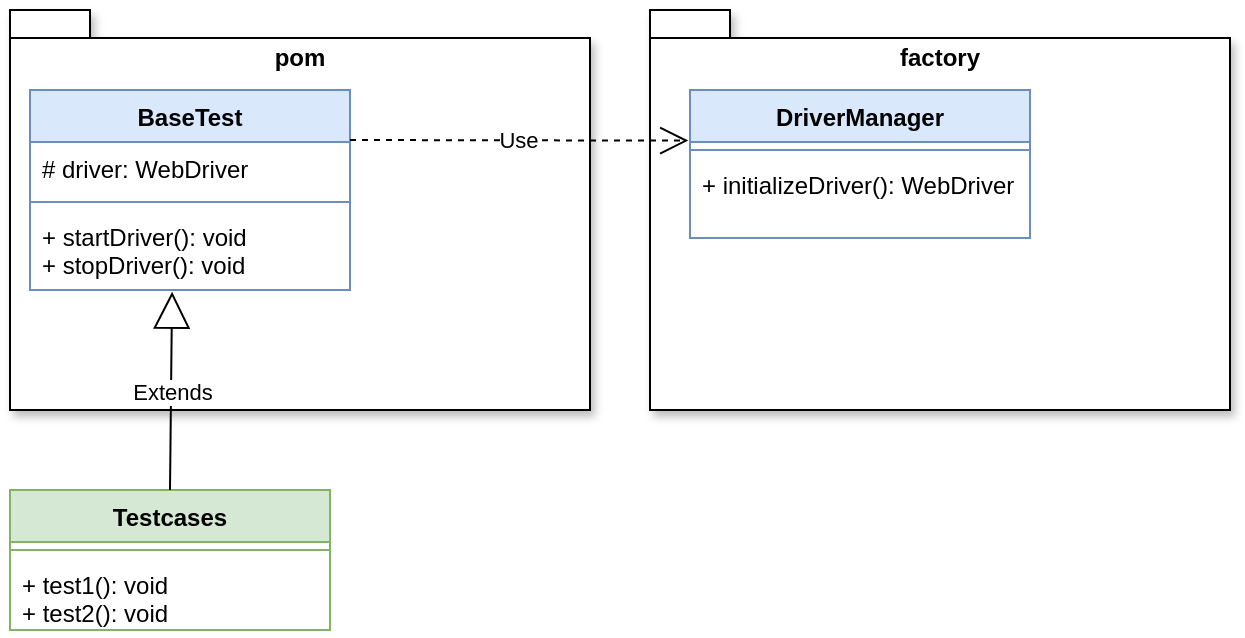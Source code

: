 <mxfile version="24.2.5" type="device">
  <diagram id="C5RBs43oDa-KdzZeNtuy" name="Framework">
    <mxGraphModel dx="1314" dy="866" grid="1" gridSize="10" guides="1" tooltips="1" connect="1" arrows="1" fold="1" page="1" pageScale="1" pageWidth="827" pageHeight="1169" math="0" shadow="0">
      <root>
        <mxCell id="WIyWlLk6GJQsqaUBKTNV-0" />
        <mxCell id="WIyWlLk6GJQsqaUBKTNV-1" parent="WIyWlLk6GJQsqaUBKTNV-0" />
        <mxCell id="U2w4_OwibMxpV-B8xy_I-0" value="pom" style="shape=folder;fontStyle=1;spacingTop=10;tabWidth=40;tabHeight=14;tabPosition=left;html=1;whiteSpace=wrap;verticalAlign=top;shadow=1;" vertex="1" parent="WIyWlLk6GJQsqaUBKTNV-1">
          <mxGeometry x="40" y="40" width="290" height="200" as="geometry" />
        </mxCell>
        <mxCell id="U2w4_OwibMxpV-B8xy_I-9" value="factory" style="shape=folder;fontStyle=1;spacingTop=10;tabWidth=40;tabHeight=14;tabPosition=left;html=1;whiteSpace=wrap;verticalAlign=top;shadow=1;" vertex="1" parent="WIyWlLk6GJQsqaUBKTNV-1">
          <mxGeometry x="360" y="40" width="290" height="200" as="geometry" />
        </mxCell>
        <mxCell id="U2w4_OwibMxpV-B8xy_I-1" value="BaseTest" style="swimlane;fontStyle=1;align=center;verticalAlign=top;childLayout=stackLayout;horizontal=1;startSize=26;horizontalStack=0;resizeParent=1;resizeParentMax=0;resizeLast=0;collapsible=1;marginBottom=0;whiteSpace=wrap;html=1;glass=0;fillColor=#dae8fc;strokeColor=#6c8ebf;" vertex="1" parent="WIyWlLk6GJQsqaUBKTNV-1">
          <mxGeometry x="50" y="80" width="160" height="100" as="geometry">
            <mxRectangle x="390" y="560" width="90" height="30" as="alternateBounds" />
          </mxGeometry>
        </mxCell>
        <mxCell id="U2w4_OwibMxpV-B8xy_I-2" value="# driver: WebDriver" style="text;strokeColor=none;fillColor=none;align=left;verticalAlign=top;spacingLeft=4;spacingRight=4;overflow=hidden;rotatable=0;points=[[0,0.5],[1,0.5]];portConstraint=eastwest;whiteSpace=wrap;html=1;" vertex="1" parent="U2w4_OwibMxpV-B8xy_I-1">
          <mxGeometry y="26" width="160" height="26" as="geometry" />
        </mxCell>
        <mxCell id="U2w4_OwibMxpV-B8xy_I-3" value="" style="line;strokeWidth=1;fillColor=none;align=left;verticalAlign=middle;spacingTop=-1;spacingLeft=3;spacingRight=3;rotatable=0;labelPosition=right;points=[];portConstraint=eastwest;strokeColor=inherit;" vertex="1" parent="U2w4_OwibMxpV-B8xy_I-1">
          <mxGeometry y="52" width="160" height="8" as="geometry" />
        </mxCell>
        <mxCell id="U2w4_OwibMxpV-B8xy_I-4" value="+ startDriver(): void&lt;div&gt;+ stopDriver(): void&lt;br&gt;&lt;div&gt;&lt;br&gt;&lt;/div&gt;&lt;/div&gt;" style="text;strokeColor=none;fillColor=none;align=left;verticalAlign=top;spacingLeft=4;spacingRight=4;overflow=hidden;rotatable=0;points=[[0,0.5],[1,0.5]];portConstraint=eastwest;whiteSpace=wrap;html=1;" vertex="1" parent="U2w4_OwibMxpV-B8xy_I-1">
          <mxGeometry y="60" width="160" height="40" as="geometry" />
        </mxCell>
        <mxCell id="U2w4_OwibMxpV-B8xy_I-5" value="DriverManager" style="swimlane;fontStyle=1;align=center;verticalAlign=top;childLayout=stackLayout;horizontal=1;startSize=26;horizontalStack=0;resizeParent=1;resizeParentMax=0;resizeLast=0;collapsible=1;marginBottom=0;whiteSpace=wrap;html=1;fillColor=#dae8fc;strokeColor=#6c8ebf;" vertex="1" parent="WIyWlLk6GJQsqaUBKTNV-1">
          <mxGeometry x="380" y="80" width="170" height="74" as="geometry">
            <mxRectangle x="390" y="560" width="90" height="30" as="alternateBounds" />
          </mxGeometry>
        </mxCell>
        <mxCell id="U2w4_OwibMxpV-B8xy_I-7" value="" style="line;strokeWidth=1;fillColor=none;align=left;verticalAlign=middle;spacingTop=-1;spacingLeft=3;spacingRight=3;rotatable=0;labelPosition=right;points=[];portConstraint=eastwest;strokeColor=inherit;" vertex="1" parent="U2w4_OwibMxpV-B8xy_I-5">
          <mxGeometry y="26" width="170" height="8" as="geometry" />
        </mxCell>
        <mxCell id="U2w4_OwibMxpV-B8xy_I-8" value="+ initializeDriver(): WebDriver&lt;div&gt;&lt;div&gt;&lt;br&gt;&lt;/div&gt;&lt;/div&gt;" style="text;strokeColor=none;fillColor=none;align=left;verticalAlign=top;spacingLeft=4;spacingRight=4;overflow=hidden;rotatable=0;points=[[0,0.5],[1,0.5]];portConstraint=eastwest;whiteSpace=wrap;html=1;" vertex="1" parent="U2w4_OwibMxpV-B8xy_I-5">
          <mxGeometry y="34" width="170" height="40" as="geometry" />
        </mxCell>
        <mxCell id="U2w4_OwibMxpV-B8xy_I-30" value="Testcases" style="swimlane;fontStyle=1;align=center;verticalAlign=top;childLayout=stackLayout;horizontal=1;startSize=26;horizontalStack=0;resizeParent=1;resizeParentMax=0;resizeLast=0;collapsible=1;marginBottom=0;whiteSpace=wrap;html=1;fillColor=#d5e8d4;strokeColor=#82b366;" vertex="1" parent="WIyWlLk6GJQsqaUBKTNV-1">
          <mxGeometry x="40" y="280" width="160" height="70" as="geometry" />
        </mxCell>
        <mxCell id="U2w4_OwibMxpV-B8xy_I-32" value="" style="line;strokeWidth=1;fillColor=none;align=left;verticalAlign=middle;spacingTop=-1;spacingLeft=3;spacingRight=3;rotatable=0;labelPosition=right;points=[];portConstraint=eastwest;strokeColor=inherit;" vertex="1" parent="U2w4_OwibMxpV-B8xy_I-30">
          <mxGeometry y="26" width="160" height="8" as="geometry" />
        </mxCell>
        <mxCell id="U2w4_OwibMxpV-B8xy_I-33" value="+ test1(): void&lt;div&gt;+ test2(): void&lt;br&gt;&lt;/div&gt;" style="text;strokeColor=none;fillColor=none;align=left;verticalAlign=top;spacingLeft=4;spacingRight=4;overflow=hidden;rotatable=0;points=[[0,0.5],[1,0.5]];portConstraint=eastwest;whiteSpace=wrap;html=1;" vertex="1" parent="U2w4_OwibMxpV-B8xy_I-30">
          <mxGeometry y="34" width="160" height="36" as="geometry" />
        </mxCell>
        <mxCell id="U2w4_OwibMxpV-B8xy_I-34" value="Extends" style="endArrow=block;endSize=16;endFill=0;html=1;rounded=0;exitX=0.5;exitY=0;exitDx=0;exitDy=0;entryX=0.444;entryY=1.021;entryDx=0;entryDy=0;entryPerimeter=0;" edge="1" parent="WIyWlLk6GJQsqaUBKTNV-1" source="U2w4_OwibMxpV-B8xy_I-30" target="U2w4_OwibMxpV-B8xy_I-4">
          <mxGeometry width="160" relative="1" as="geometry">
            <mxPoint x="270" y="140" as="sourcePoint" />
            <mxPoint x="180" y="210" as="targetPoint" />
          </mxGeometry>
        </mxCell>
        <mxCell id="U2w4_OwibMxpV-B8xy_I-35" value="Use" style="endArrow=open;endSize=12;dashed=1;html=1;rounded=0;exitX=1;exitY=0.25;exitDx=0;exitDy=0;entryX=-0.005;entryY=0.342;entryDx=0;entryDy=0;entryPerimeter=0;" edge="1" parent="WIyWlLk6GJQsqaUBKTNV-1" source="U2w4_OwibMxpV-B8xy_I-1" target="U2w4_OwibMxpV-B8xy_I-5">
          <mxGeometry width="160" relative="1" as="geometry">
            <mxPoint x="220" y="140" as="sourcePoint" />
            <mxPoint x="380" y="140" as="targetPoint" />
          </mxGeometry>
        </mxCell>
      </root>
    </mxGraphModel>
  </diagram>
</mxfile>
